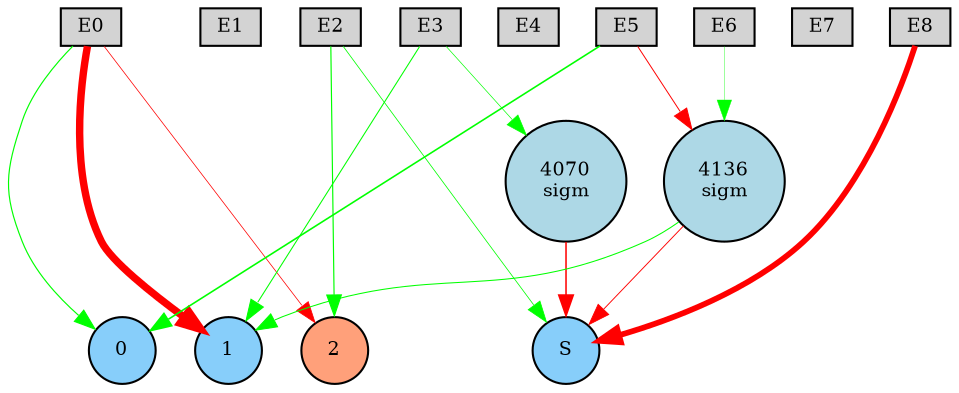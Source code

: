 digraph {
	node [fontsize=9 height=0.2 shape=circle width=0.2]
	subgraph inputs {
		node [shape=box style=filled]
		rank=source
		E0 [fillcolor=lightgray]
		E1 [fillcolor=lightgray]
		E0 -> E1 [style=invis]
		E2 [fillcolor=lightgray]
		E1 -> E2 [style=invis]
		E3 [fillcolor=lightgray]
		E2 -> E3 [style=invis]
		E4 [fillcolor=lightgray]
		E3 -> E4 [style=invis]
		E5 [fillcolor=lightgray]
		E4 -> E5 [style=invis]
		E6 [fillcolor=lightgray]
		E5 -> E6 [style=invis]
		E7 [fillcolor=lightgray]
		E6 -> E7 [style=invis]
		E8 [fillcolor=lightgray]
		E7 -> E8 [style=invis]
	}
	subgraph outputs {
		node [style=filled]
		rank=sink
		0 [fillcolor=lightskyblue fontsize=9 height=0.2 shape=circle width=0.2]
		1 [fillcolor=lightskyblue fontsize=9 height=0.2 shape=circle width=0.2]
		0 -> 1 [style=invis]
		2 [fillcolor=lightsalmon fontsize=9 height=0.2 shape=circle width=0.2]
		1 -> 2 [style=invis]
		S [fillcolor=lightskyblue fontsize=9 height=0.2 shape=circle width=0.2]
		2 -> S [style=invis]
	}
	4070 [label="4070
sigm" fillcolor=lightblue style=filled]
	4136 [label="4136
sigm" fillcolor=lightblue style=filled]
	E8 -> S [color=red penwidth=2.7517775354944307 style=solid]
	E0 -> 1 [color=red penwidth=3.5613954632307823 style=solid]
	E5 -> 0 [color=green penwidth=0.7732605359490297 style=solid]
	E2 -> 2 [color=green penwidth=0.561298072565494 style=solid]
	E3 -> 1 [color=green penwidth=0.506828726920618 style=solid]
	E3 -> 4070 [color=green penwidth=0.32207453739256797 style=solid]
	4070 -> S [color=red penwidth=0.7375699462954416 style=solid]
	E0 -> 2 [color=red penwidth=0.35843283469685394 style=solid]
	E6 -> 4136 [color=green penwidth=0.18399324736774905 style=solid]
	4136 -> S [color=red penwidth=0.44492662979715814 style=solid]
	E5 -> 4136 [color=red penwidth=0.4680199355810376 style=solid]
	E0 -> 0 [color=green penwidth=0.5587122496813783 style=solid]
	E2 -> S [color=green penwidth=0.37520750822784044 style=solid]
	4136 -> 1 [color=green penwidth=0.4982442658231758 style=solid]
}
